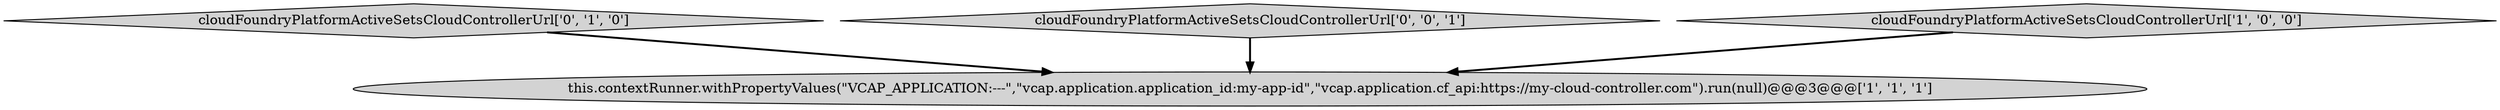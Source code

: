 digraph {
2 [style = filled, label = "cloudFoundryPlatformActiveSetsCloudControllerUrl['0', '1', '0']", fillcolor = lightgray, shape = diamond image = "AAA0AAABBB2BBB"];
3 [style = filled, label = "cloudFoundryPlatformActiveSetsCloudControllerUrl['0', '0', '1']", fillcolor = lightgray, shape = diamond image = "AAA0AAABBB3BBB"];
1 [style = filled, label = "this.contextRunner.withPropertyValues(\"VCAP_APPLICATION:---\",\"vcap.application.application_id:my-app-id\",\"vcap.application.cf_api:https://my-cloud-controller.com\").run(null)@@@3@@@['1', '1', '1']", fillcolor = lightgray, shape = ellipse image = "AAA0AAABBB1BBB"];
0 [style = filled, label = "cloudFoundryPlatformActiveSetsCloudControllerUrl['1', '0', '0']", fillcolor = lightgray, shape = diamond image = "AAA0AAABBB1BBB"];
0->1 [style = bold, label=""];
2->1 [style = bold, label=""];
3->1 [style = bold, label=""];
}
